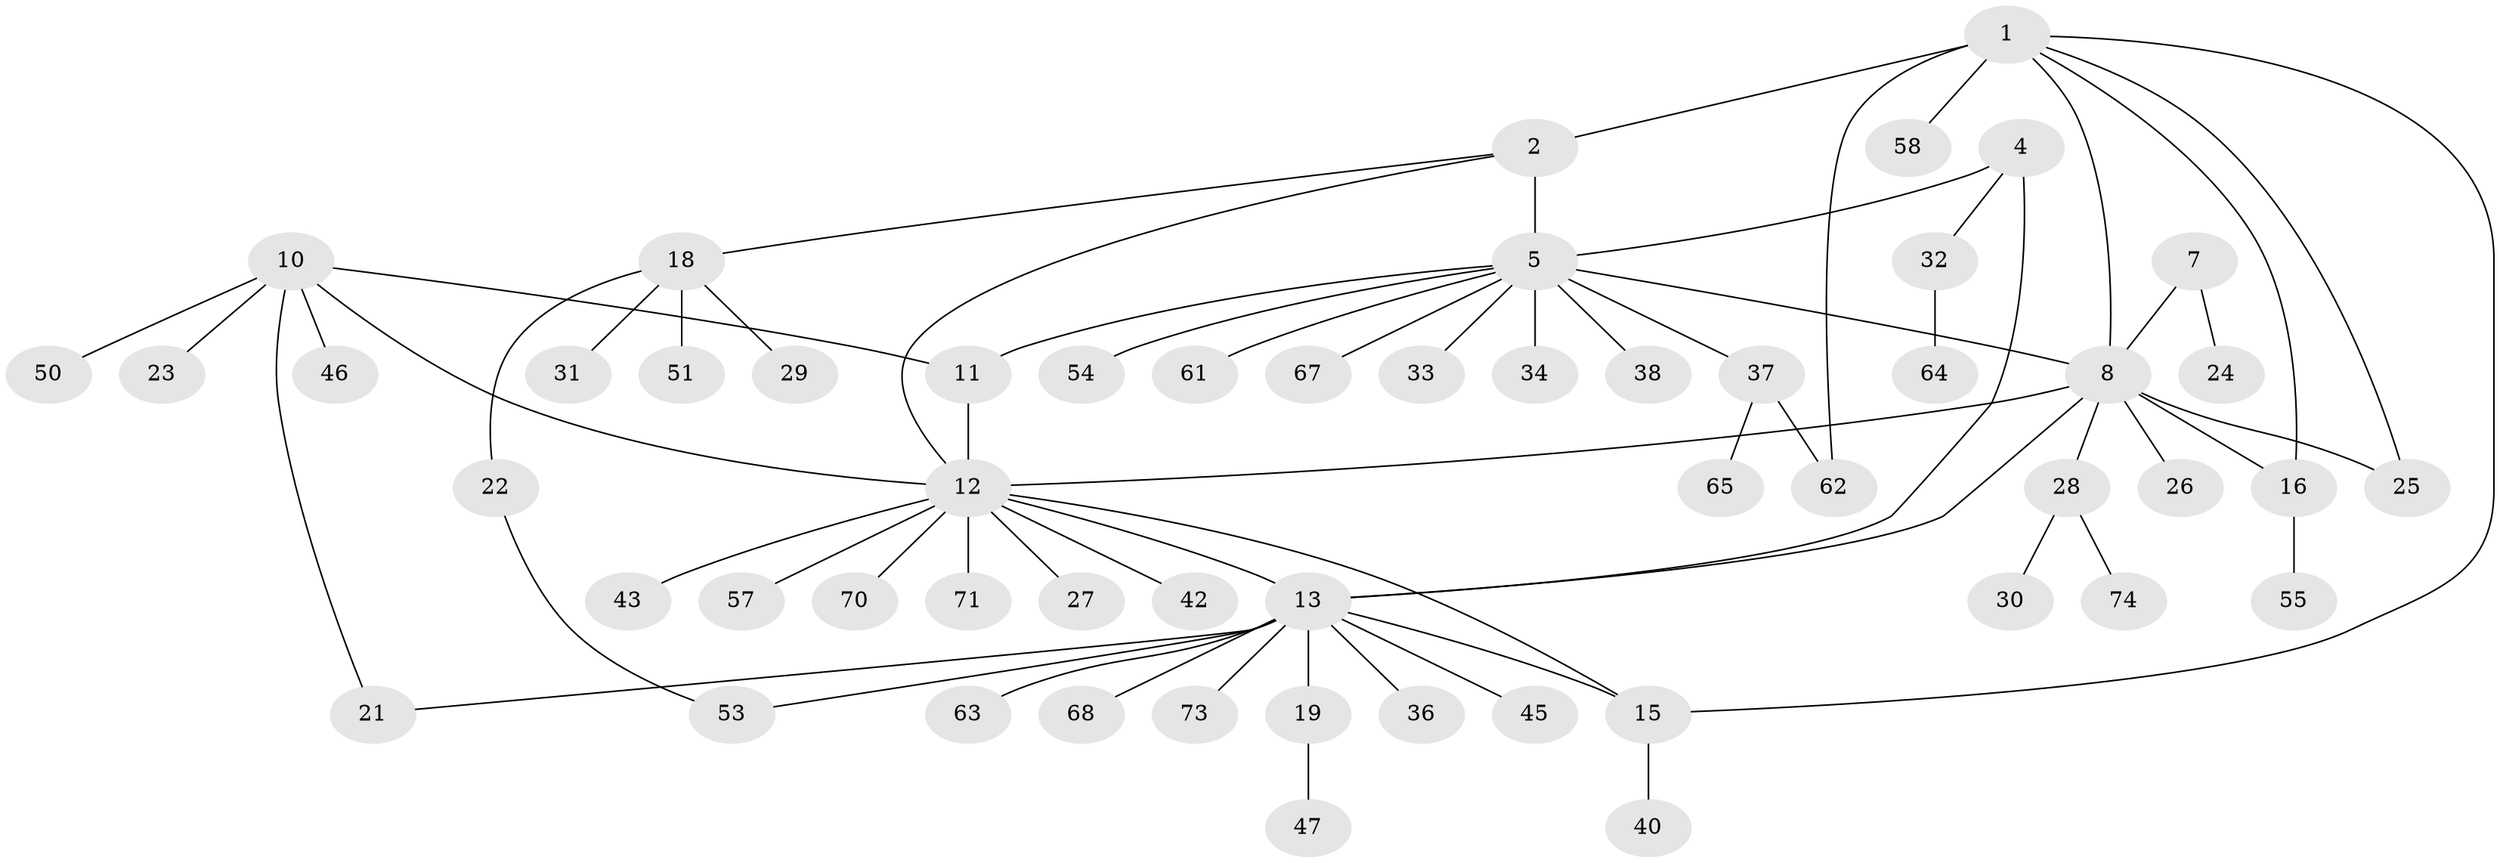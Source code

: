 // original degree distribution, {8: 0.02702702702702703, 4: 0.06756756756756757, 3: 0.10810810810810811, 5: 0.013513513513513514, 6: 0.05405405405405406, 7: 0.013513513513513514, 10: 0.013513513513513514, 12: 0.013513513513513514, 2: 0.12162162162162163, 1: 0.5675675675675675}
// Generated by graph-tools (version 1.1) at 2025/42/03/06/25 10:42:09]
// undirected, 55 vertices, 67 edges
graph export_dot {
graph [start="1"]
  node [color=gray90,style=filled];
  1 [super="+41"];
  2 [super="+3"];
  4 [super="+20"];
  5 [super="+6"];
  7;
  8 [super="+9"];
  10 [super="+35"];
  11;
  12 [super="+14"];
  13 [super="+17"];
  15;
  16 [super="+52"];
  18 [super="+60"];
  19 [super="+72"];
  21 [super="+59"];
  22 [super="+49"];
  23;
  24;
  25;
  26 [super="+48"];
  27;
  28 [super="+39"];
  29;
  30;
  31;
  32 [super="+66"];
  33;
  34;
  36;
  37 [super="+44"];
  38;
  40;
  42 [super="+56"];
  43;
  45 [super="+69"];
  46;
  47;
  50;
  51;
  53;
  54;
  55;
  57;
  58;
  61;
  62;
  63;
  64;
  65;
  67;
  68;
  70;
  71;
  73;
  74;
  1 -- 2 [weight=2];
  1 -- 8;
  1 -- 15;
  1 -- 16;
  1 -- 25;
  1 -- 62;
  1 -- 58;
  2 -- 5;
  2 -- 18;
  2 -- 12;
  4 -- 5 [weight=2];
  4 -- 13;
  4 -- 32;
  5 -- 33;
  5 -- 37;
  5 -- 38;
  5 -- 67;
  5 -- 34;
  5 -- 54;
  5 -- 11;
  5 -- 61;
  5 -- 8;
  7 -- 8 [weight=2];
  7 -- 24;
  8 -- 12;
  8 -- 16;
  8 -- 26;
  8 -- 25;
  8 -- 28;
  8 -- 13;
  10 -- 11;
  10 -- 12;
  10 -- 21;
  10 -- 23;
  10 -- 46;
  10 -- 50;
  11 -- 12;
  12 -- 27;
  12 -- 42;
  12 -- 43;
  12 -- 70;
  12 -- 71;
  12 -- 57;
  12 -- 13;
  12 -- 15;
  13 -- 15;
  13 -- 19;
  13 -- 21;
  13 -- 36;
  13 -- 45;
  13 -- 53;
  13 -- 68;
  13 -- 73;
  13 -- 63;
  15 -- 40;
  16 -- 55;
  18 -- 22;
  18 -- 29;
  18 -- 31;
  18 -- 51;
  19 -- 47;
  22 -- 53;
  28 -- 30;
  28 -- 74;
  32 -- 64;
  37 -- 62;
  37 -- 65;
}
